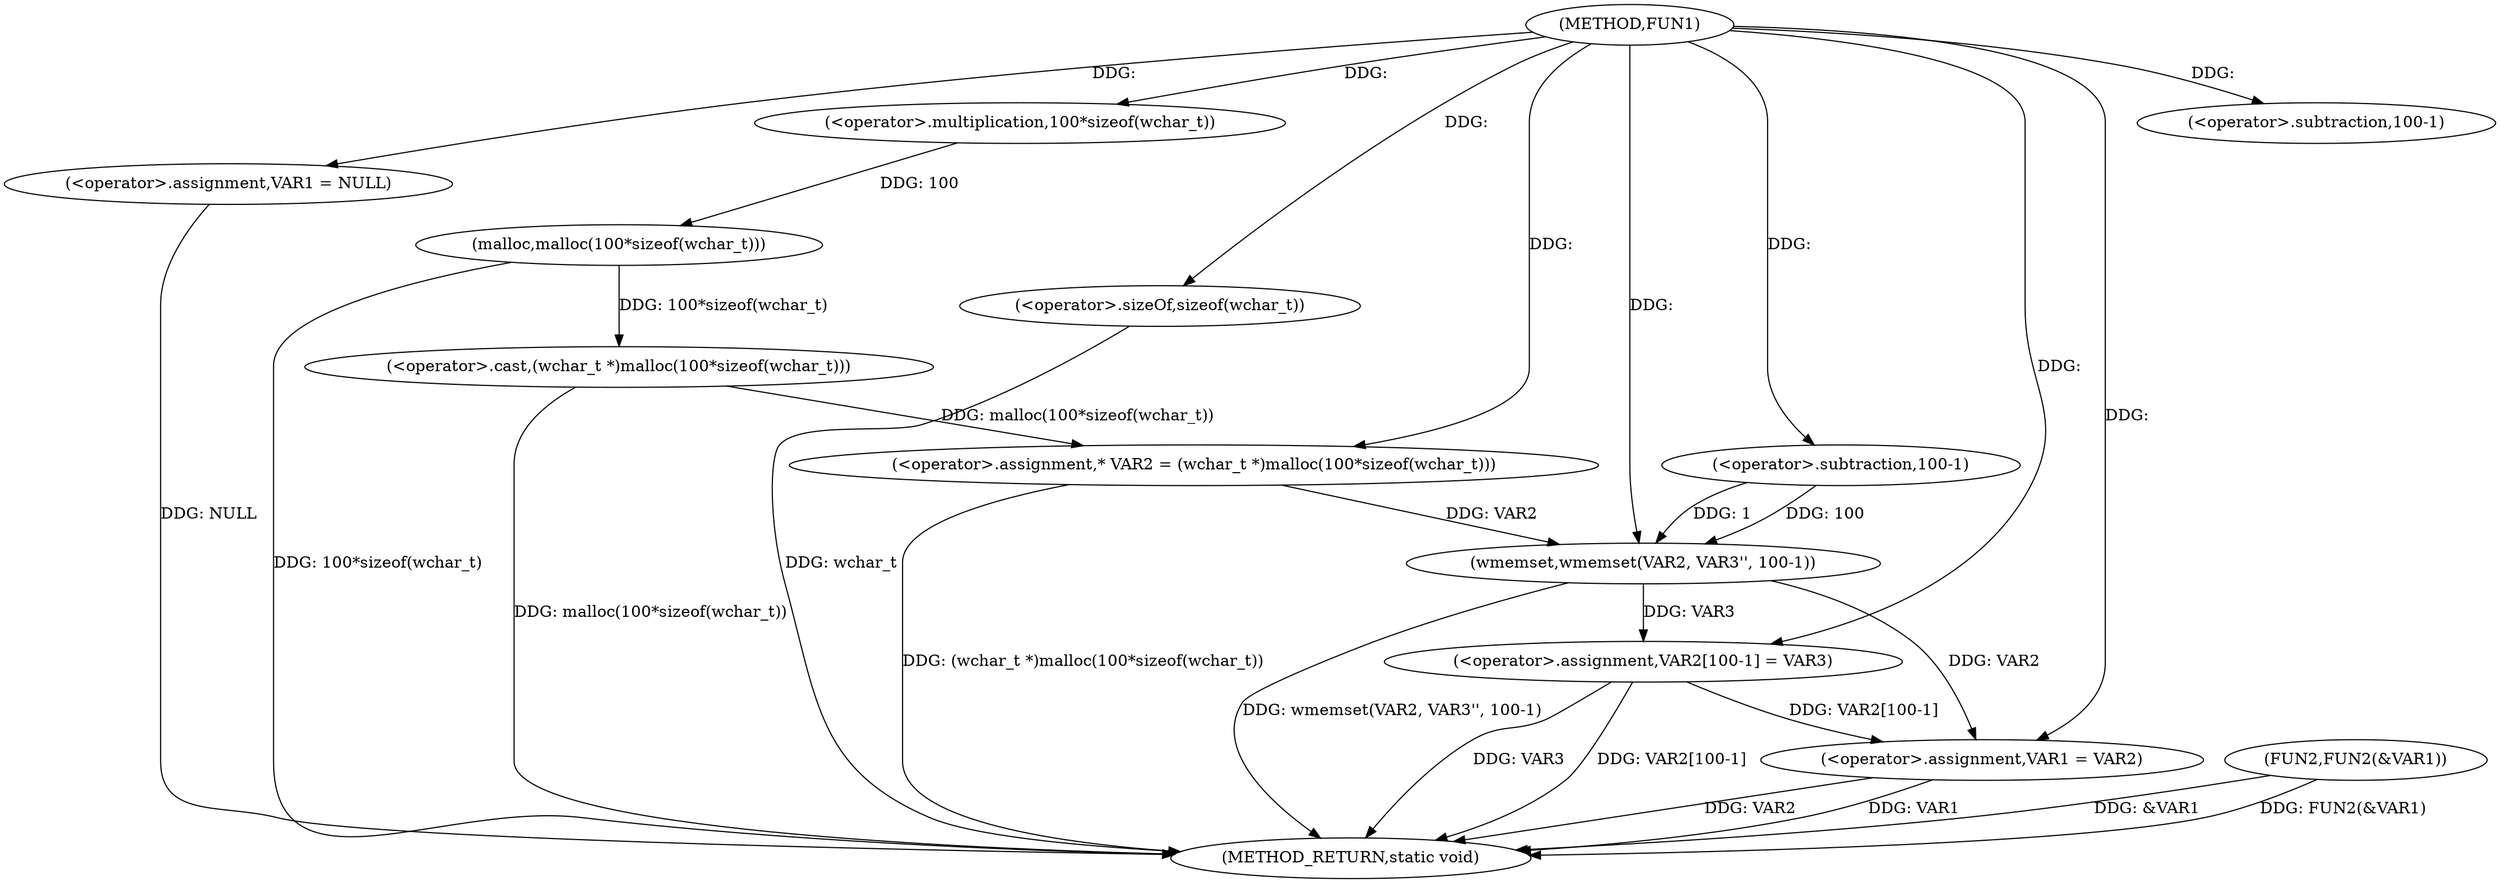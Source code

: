digraph FUN1 {  
"1000100" [label = "(METHOD,FUN1)" ]
"1000136" [label = "(METHOD_RETURN,static void)" ]
"1000103" [label = "(<operator>.assignment,VAR1 = NULL)" ]
"1000108" [label = "(<operator>.assignment,* VAR2 = (wchar_t *)malloc(100*sizeof(wchar_t)))" ]
"1000110" [label = "(<operator>.cast,(wchar_t *)malloc(100*sizeof(wchar_t)))" ]
"1000112" [label = "(malloc,malloc(100*sizeof(wchar_t)))" ]
"1000113" [label = "(<operator>.multiplication,100*sizeof(wchar_t))" ]
"1000115" [label = "(<operator>.sizeOf,sizeof(wchar_t))" ]
"1000117" [label = "(wmemset,wmemset(VAR2, VAR3'', 100-1))" ]
"1000120" [label = "(<operator>.subtraction,100-1)" ]
"1000123" [label = "(<operator>.assignment,VAR2[100-1] = VAR3)" ]
"1000126" [label = "(<operator>.subtraction,100-1)" ]
"1000130" [label = "(<operator>.assignment,VAR1 = VAR2)" ]
"1000133" [label = "(FUN2,FUN2(&VAR1))" ]
  "1000117" -> "1000136"  [ label = "DDG: wmemset(VAR2, VAR3'', 100-1)"] 
  "1000103" -> "1000136"  [ label = "DDG: NULL"] 
  "1000115" -> "1000136"  [ label = "DDG: wchar_t"] 
  "1000130" -> "1000136"  [ label = "DDG: VAR2"] 
  "1000123" -> "1000136"  [ label = "DDG: VAR3"] 
  "1000133" -> "1000136"  [ label = "DDG: &VAR1"] 
  "1000133" -> "1000136"  [ label = "DDG: FUN2(&VAR1)"] 
  "1000110" -> "1000136"  [ label = "DDG: malloc(100*sizeof(wchar_t))"] 
  "1000112" -> "1000136"  [ label = "DDG: 100*sizeof(wchar_t)"] 
  "1000108" -> "1000136"  [ label = "DDG: (wchar_t *)malloc(100*sizeof(wchar_t))"] 
  "1000130" -> "1000136"  [ label = "DDG: VAR1"] 
  "1000123" -> "1000136"  [ label = "DDG: VAR2[100-1]"] 
  "1000100" -> "1000103"  [ label = "DDG: "] 
  "1000110" -> "1000108"  [ label = "DDG: malloc(100*sizeof(wchar_t))"] 
  "1000100" -> "1000108"  [ label = "DDG: "] 
  "1000112" -> "1000110"  [ label = "DDG: 100*sizeof(wchar_t)"] 
  "1000113" -> "1000112"  [ label = "DDG: 100"] 
  "1000100" -> "1000113"  [ label = "DDG: "] 
  "1000100" -> "1000115"  [ label = "DDG: "] 
  "1000108" -> "1000117"  [ label = "DDG: VAR2"] 
  "1000100" -> "1000117"  [ label = "DDG: "] 
  "1000120" -> "1000117"  [ label = "DDG: 100"] 
  "1000120" -> "1000117"  [ label = "DDG: 1"] 
  "1000100" -> "1000120"  [ label = "DDG: "] 
  "1000117" -> "1000123"  [ label = "DDG: VAR3"] 
  "1000100" -> "1000123"  [ label = "DDG: "] 
  "1000100" -> "1000126"  [ label = "DDG: "] 
  "1000117" -> "1000130"  [ label = "DDG: VAR2"] 
  "1000123" -> "1000130"  [ label = "DDG: VAR2[100-1]"] 
  "1000100" -> "1000130"  [ label = "DDG: "] 
}
